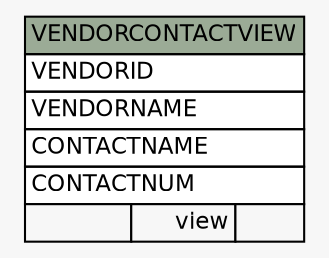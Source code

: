 // dot 2.26.3 on Linux 3.5.0-34-generic
// SchemaSpy rev 590
digraph "VENDORCONTACTVIEW" {
  graph [
    rankdir="RL"
    bgcolor="#f7f7f7"
    nodesep="0.18"
    ranksep="0.46"
    fontname="Helvetica"
    fontsize="11"
  ];
  node [
    fontname="Helvetica"
    fontsize="11"
    shape="plaintext"
  ];
  edge [
    arrowsize="0.8"
  ];
  "VENDORCONTACTVIEW" [
    label=<
    <TABLE BORDER="0" CELLBORDER="1" CELLSPACING="0" BGCOLOR="#ffffff">
      <TR><TD COLSPAN="3" BGCOLOR="#9bab96" ALIGN="CENTER">VENDORCONTACTVIEW</TD></TR>
      <TR><TD PORT="VENDORID" COLSPAN="3" ALIGN="LEFT">VENDORID</TD></TR>
      <TR><TD PORT="VENDORNAME" COLSPAN="3" ALIGN="LEFT">VENDORNAME</TD></TR>
      <TR><TD PORT="CONTACTNAME" COLSPAN="3" ALIGN="LEFT">CONTACTNAME</TD></TR>
      <TR><TD PORT="CONTACTNUM" COLSPAN="3" ALIGN="LEFT">CONTACTNUM</TD></TR>
      <TR><TD ALIGN="LEFT" BGCOLOR="#f7f7f7">  </TD><TD ALIGN="RIGHT" BGCOLOR="#f7f7f7">view</TD><TD ALIGN="RIGHT" BGCOLOR="#f7f7f7">  </TD></TR>
    </TABLE>>
    URL="tables/VENDORCONTACTVIEW.html"
    tooltip="VENDORCONTACTVIEW"
  ];
}
